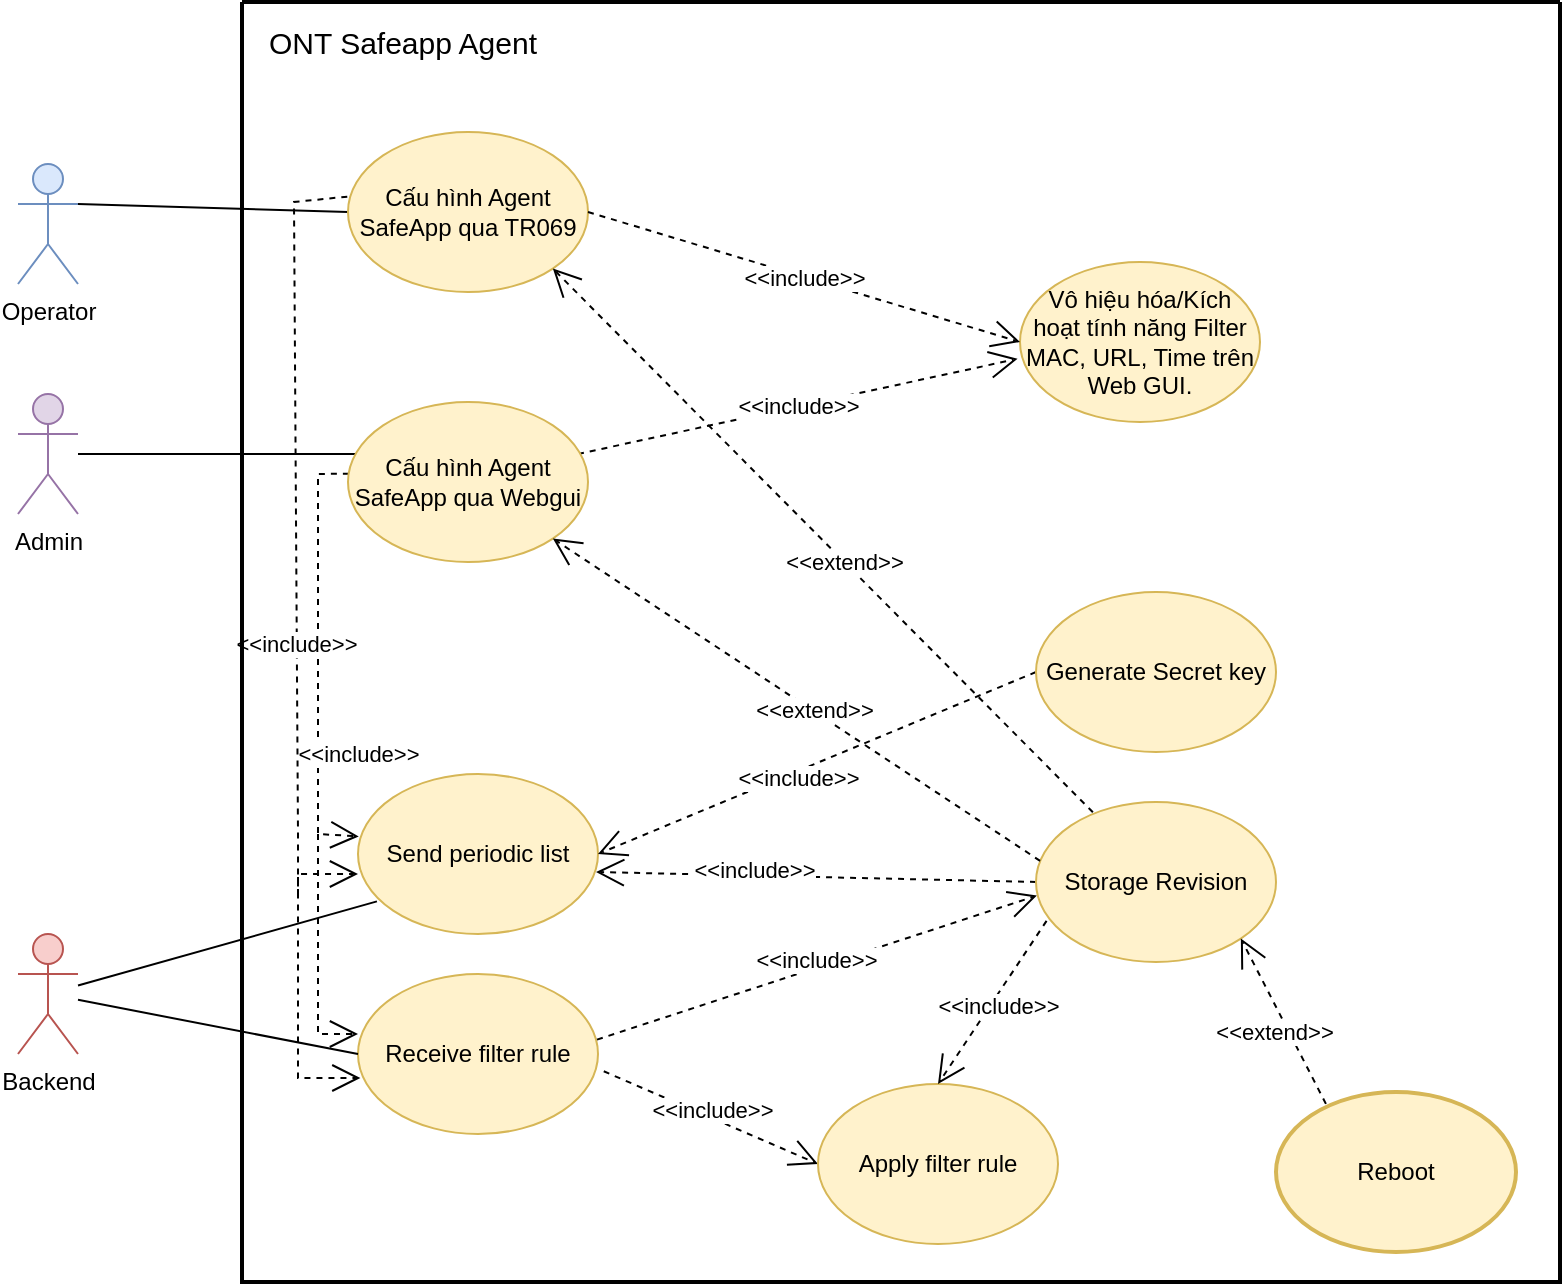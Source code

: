 <mxfile version="16.6.5" type="github">
  <diagram id="o29LmthvbuohsQ8CwmIg" name="Page-1">
    <mxGraphModel dx="1495" dy="844" grid="0" gridSize="10" guides="1" tooltips="1" connect="1" arrows="1" fold="1" page="1" pageScale="1" pageWidth="150000" pageHeight="150000" math="0" shadow="0">
      <root>
        <mxCell id="0" />
        <mxCell id="1" parent="0" />
        <mxCell id="aiUPBeyUkM5Jj70LzuEU-6" value="Send periodic list" style="ellipse;whiteSpace=wrap;html=1;fillColor=#fff2cc;strokeColor=#d6b656;" vertex="1" parent="1">
          <mxGeometry x="430" y="510" width="120" height="80" as="geometry" />
        </mxCell>
        <mxCell id="aiUPBeyUkM5Jj70LzuEU-11" value="&amp;lt;&amp;lt;include&amp;gt;&amp;gt;" style="endArrow=open;endSize=12;dashed=1;html=1;rounded=0;entryX=-0.01;entryY=0.605;entryDx=0;entryDy=0;entryPerimeter=0;" edge="1" parent="1" target="aiUPBeyUkM5Jj70LzuEU-8">
          <mxGeometry width="160" relative="1" as="geometry">
            <mxPoint x="540" y="350" as="sourcePoint" />
            <mxPoint x="733" y="275" as="targetPoint" />
          </mxGeometry>
        </mxCell>
        <mxCell id="aiUPBeyUkM5Jj70LzuEU-14" value="Operator" style="shape=umlActor;verticalLabelPosition=bottom;verticalAlign=top;html=1;fillColor=#dae8fc;strokeColor=#6c8ebf;" vertex="1" parent="1">
          <mxGeometry x="260" y="205" width="30" height="60" as="geometry" />
        </mxCell>
        <mxCell id="aiUPBeyUkM5Jj70LzuEU-15" value="Admin" style="shape=umlActor;verticalLabelPosition=bottom;verticalAlign=top;html=1;fillColor=#e1d5e7;strokeColor=#9673a6;" vertex="1" parent="1">
          <mxGeometry x="260" y="320" width="30" height="60" as="geometry" />
        </mxCell>
        <mxCell id="aiUPBeyUkM5Jj70LzuEU-16" value="&amp;lt;&amp;lt;include&amp;gt;&amp;gt;" style="endArrow=open;endSize=12;dashed=1;html=1;rounded=0;exitX=0.012;exitY=0.622;exitDx=0;exitDy=0;exitPerimeter=0;entryX=0.003;entryY=0.39;entryDx=0;entryDy=0;entryPerimeter=0;" edge="1" parent="1" target="aiUPBeyUkM5Jj70LzuEU-6">
          <mxGeometry x="0.456" y="20" width="160" relative="1" as="geometry">
            <mxPoint x="431.44" y="359.76" as="sourcePoint" />
            <mxPoint x="430" y="640" as="targetPoint" />
            <Array as="points">
              <mxPoint x="410" y="360" />
              <mxPoint x="410" y="540" />
            </Array>
            <mxPoint as="offset" />
          </mxGeometry>
        </mxCell>
        <mxCell id="aiUPBeyUkM5Jj70LzuEU-17" value="&amp;lt;&amp;lt;include&amp;gt;&amp;gt;" style="endArrow=open;endSize=12;dashed=1;html=1;rounded=0;exitX=-0.003;exitY=0.404;exitDx=0;exitDy=0;entryX=0.01;entryY=0.65;entryDx=0;entryDy=0;entryPerimeter=0;exitPerimeter=0;" edge="1" parent="1" source="aiUPBeyUkM5Jj70LzuEU-2" target="aiUPBeyUkM5Jj70LzuEU-18">
          <mxGeometry width="160" relative="1" as="geometry">
            <mxPoint x="430" y="260" as="sourcePoint" />
            <mxPoint x="380" y="620" as="targetPoint" />
            <Array as="points">
              <mxPoint x="398" y="224" />
              <mxPoint x="400" y="540.24" />
              <mxPoint x="400" y="662" />
            </Array>
          </mxGeometry>
        </mxCell>
        <mxCell id="aiUPBeyUkM5Jj70LzuEU-18" value="Receive filter rule" style="ellipse;whiteSpace=wrap;html=1;fillColor=#fff2cc;strokeColor=#d6b656;" vertex="1" parent="1">
          <mxGeometry x="430" y="610" width="120" height="80" as="geometry" />
        </mxCell>
        <mxCell id="aiUPBeyUkM5Jj70LzuEU-20" value="" style="endArrow=open;endSize=12;dashed=1;html=1;rounded=0;" edge="1" parent="1">
          <mxGeometry width="160" relative="1" as="geometry">
            <mxPoint x="410" y="540" as="sourcePoint" />
            <mxPoint x="430" y="640" as="targetPoint" />
            <Array as="points">
              <mxPoint x="410" y="640" />
            </Array>
          </mxGeometry>
        </mxCell>
        <mxCell id="aiUPBeyUkM5Jj70LzuEU-23" value="" style="endArrow=open;endSize=12;dashed=1;html=1;rounded=0;" edge="1" parent="1">
          <mxGeometry width="160" relative="1" as="geometry">
            <mxPoint x="400" y="570.48" as="sourcePoint" />
            <mxPoint x="430" y="560" as="targetPoint" />
            <Array as="points">
              <mxPoint x="400" y="570.48" />
              <mxPoint x="400" y="560" />
            </Array>
          </mxGeometry>
        </mxCell>
        <mxCell id="aiUPBeyUkM5Jj70LzuEU-29" value="&amp;lt;&amp;lt;include&amp;gt;&amp;gt;" style="endArrow=open;endSize=12;dashed=1;html=1;rounded=0;entryX=0;entryY=0.5;entryDx=0;entryDy=0;exitX=1.024;exitY=0.608;exitDx=0;exitDy=0;exitPerimeter=0;" edge="1" parent="1" source="aiUPBeyUkM5Jj70LzuEU-18" target="aiUPBeyUkM5Jj70LzuEU-27">
          <mxGeometry x="-0.021" y="4" width="160" relative="1" as="geometry">
            <mxPoint x="550" y="649.58" as="sourcePoint" />
            <mxPoint x="730.0" y="650.08" as="targetPoint" />
            <mxPoint as="offset" />
          </mxGeometry>
        </mxCell>
        <mxCell id="aiUPBeyUkM5Jj70LzuEU-31" value="&amp;lt;&amp;lt;include&amp;gt;&amp;gt;" style="endArrow=open;endSize=12;dashed=1;html=1;rounded=0;exitX=0;exitY=0.5;exitDx=0;exitDy=0;" edge="1" parent="1" source="aiUPBeyUkM5Jj70LzuEU-26">
          <mxGeometry x="0.283" y="-3" width="160" relative="1" as="geometry">
            <mxPoint x="572.88" y="678.64" as="sourcePoint" />
            <mxPoint x="549" y="559" as="targetPoint" />
            <mxPoint as="offset" />
          </mxGeometry>
        </mxCell>
        <mxCell id="aiUPBeyUkM5Jj70LzuEU-32" value="&amp;lt;&amp;lt;include&amp;gt;&amp;gt;" style="endArrow=open;endSize=12;dashed=1;html=1;rounded=0;entryX=1;entryY=0.5;entryDx=0;entryDy=0;exitX=0;exitY=0.5;exitDx=0;exitDy=0;" edge="1" parent="1" source="aiUPBeyUkM5Jj70LzuEU-25" target="aiUPBeyUkM5Jj70LzuEU-6">
          <mxGeometry x="0.101" y="3" width="160" relative="1" as="geometry">
            <mxPoint x="582.88" y="688.64" as="sourcePoint" />
            <mxPoint x="780.36" y="767.04" as="targetPoint" />
            <mxPoint as="offset" />
          </mxGeometry>
        </mxCell>
        <mxCell id="aiUPBeyUkM5Jj70LzuEU-35" value="&amp;lt;&amp;lt;include&amp;gt;&amp;gt;" style="endArrow=open;endSize=12;dashed=1;html=1;rounded=0;exitX=0.996;exitY=0.41;exitDx=0;exitDy=0;exitPerimeter=0;entryX=0.004;entryY=0.585;entryDx=0;entryDy=0;entryPerimeter=0;" edge="1" parent="1" source="aiUPBeyUkM5Jj70LzuEU-18" target="aiUPBeyUkM5Jj70LzuEU-26">
          <mxGeometry x="0.001" y="4" width="160" relative="1" as="geometry">
            <mxPoint x="557.84" y="744.48" as="sourcePoint" />
            <mxPoint x="750" y="650" as="targetPoint" />
            <mxPoint as="offset" />
          </mxGeometry>
        </mxCell>
        <mxCell id="aiUPBeyUkM5Jj70LzuEU-36" value="Backend" style="shape=umlActor;verticalLabelPosition=bottom;verticalAlign=top;html=1;fillColor=#f8cecc;strokeColor=#b85450;" vertex="1" parent="1">
          <mxGeometry x="260" y="590" width="30" height="60" as="geometry" />
        </mxCell>
        <mxCell id="aiUPBeyUkM5Jj70LzuEU-37" value="" style="endArrow=none;html=1;rounded=0;entryX=0.079;entryY=0.796;entryDx=0;entryDy=0;entryPerimeter=0;" edge="1" parent="1" source="aiUPBeyUkM5Jj70LzuEU-36" target="aiUPBeyUkM5Jj70LzuEU-6">
          <mxGeometry width="50" height="50" relative="1" as="geometry">
            <mxPoint x="300" y="630" as="sourcePoint" />
            <mxPoint x="360" y="590" as="targetPoint" />
          </mxGeometry>
        </mxCell>
        <mxCell id="aiUPBeyUkM5Jj70LzuEU-38" value="" style="endArrow=none;html=1;rounded=0;entryX=0;entryY=0.5;entryDx=0;entryDy=0;" edge="1" parent="1" source="aiUPBeyUkM5Jj70LzuEU-36" target="aiUPBeyUkM5Jj70LzuEU-18">
          <mxGeometry width="50" height="50" relative="1" as="geometry">
            <mxPoint x="300" y="640" as="sourcePoint" />
            <mxPoint x="449.48" y="583.68" as="targetPoint" />
          </mxGeometry>
        </mxCell>
        <mxCell id="aiUPBeyUkM5Jj70LzuEU-40" value="" style="endArrow=none;html=1;rounded=0;entryX=0;entryY=0.5;entryDx=0;entryDy=0;" edge="1" parent="1" source="aiUPBeyUkM5Jj70LzuEU-15">
          <mxGeometry width="50" height="50" relative="1" as="geometry">
            <mxPoint x="300" y="390" as="sourcePoint" />
            <mxPoint x="430" y="350" as="targetPoint" />
          </mxGeometry>
        </mxCell>
        <mxCell id="aiUPBeyUkM5Jj70LzuEU-42" value="" style="endArrow=none;html=1;rounded=0;entryX=0;entryY=0.5;entryDx=0;entryDy=0;exitX=1;exitY=0.333;exitDx=0;exitDy=0;exitPerimeter=0;" edge="1" parent="1" source="aiUPBeyUkM5Jj70LzuEU-14" target="aiUPBeyUkM5Jj70LzuEU-2">
          <mxGeometry width="50" height="50" relative="1" as="geometry">
            <mxPoint x="300" y="190" as="sourcePoint" />
            <mxPoint x="440.0" y="360" as="targetPoint" />
          </mxGeometry>
        </mxCell>
        <mxCell id="aiUPBeyUkM5Jj70LzuEU-44" value="" style="swimlane;startSize=0;strokeWidth=2;" vertex="1" parent="1">
          <mxGeometry x="372" y="124" width="659" height="640" as="geometry" />
        </mxCell>
        <mxCell id="aiUPBeyUkM5Jj70LzuEU-47" value="ONT Safeapp Agent" style="text;html=1;align=center;verticalAlign=middle;resizable=0;points=[];autosize=1;strokeColor=none;fillColor=none;fontSize=15;" vertex="1" parent="aiUPBeyUkM5Jj70LzuEU-44">
          <mxGeometry x="5" y="10" width="150" height="20" as="geometry" />
        </mxCell>
        <mxCell id="aiUPBeyUkM5Jj70LzuEU-25" value="Generate Secret key" style="ellipse;whiteSpace=wrap;html=1;fillColor=#fff2cc;strokeColor=#d6b656;" vertex="1" parent="aiUPBeyUkM5Jj70LzuEU-44">
          <mxGeometry x="397" y="295" width="120" height="80" as="geometry" />
        </mxCell>
        <mxCell id="aiUPBeyUkM5Jj70LzuEU-26" value="Storage Revision" style="ellipse;whiteSpace=wrap;html=1;fillColor=#fff2cc;strokeColor=#d6b656;" vertex="1" parent="aiUPBeyUkM5Jj70LzuEU-44">
          <mxGeometry x="397" y="400" width="120" height="80" as="geometry" />
        </mxCell>
        <mxCell id="aiUPBeyUkM5Jj70LzuEU-27" value="Apply filter rule" style="ellipse;whiteSpace=wrap;html=1;fillColor=#fff2cc;strokeColor=#d6b656;" vertex="1" parent="aiUPBeyUkM5Jj70LzuEU-44">
          <mxGeometry x="288" y="541" width="120" height="80" as="geometry" />
        </mxCell>
        <mxCell id="aiUPBeyUkM5Jj70LzuEU-2" value="Cấu hình Agent SafeApp qua TR069" style="ellipse;whiteSpace=wrap;html=1;fillColor=#fff2cc;strokeColor=#d6b656;" vertex="1" parent="aiUPBeyUkM5Jj70LzuEU-44">
          <mxGeometry x="53" y="65" width="120" height="80" as="geometry" />
        </mxCell>
        <mxCell id="aiUPBeyUkM5Jj70LzuEU-51" value="Cấu hình Agent SafeApp qua Webgui" style="ellipse;whiteSpace=wrap;html=1;fillColor=#fff2cc;strokeColor=#d6b656;" vertex="1" parent="aiUPBeyUkM5Jj70LzuEU-44">
          <mxGeometry x="53" y="200" width="120" height="80" as="geometry" />
        </mxCell>
        <mxCell id="aiUPBeyUkM5Jj70LzuEU-8" value="Vô hiệu hóa/Kích hoạt tính năng Filter MAC, URL, Time trên Web GUI." style="ellipse;whiteSpace=wrap;html=1;fillColor=#fff2cc;strokeColor=#d6b656;" vertex="1" parent="aiUPBeyUkM5Jj70LzuEU-44">
          <mxGeometry x="389" y="130" width="120" height="80" as="geometry" />
        </mxCell>
        <mxCell id="aiUPBeyUkM5Jj70LzuEU-53" value="&amp;lt;&amp;lt;include&amp;gt;&amp;gt;" style="endArrow=open;endSize=12;dashed=1;html=1;rounded=0;exitX=1;exitY=0.5;exitDx=0;exitDy=0;entryX=0;entryY=0.5;entryDx=0;entryDy=0;" edge="1" parent="aiUPBeyUkM5Jj70LzuEU-44" source="aiUPBeyUkM5Jj70LzuEU-2" target="aiUPBeyUkM5Jj70LzuEU-8">
          <mxGeometry width="160" relative="1" as="geometry">
            <mxPoint x="187" y="294" as="sourcePoint" />
            <mxPoint x="370" y="219" as="targetPoint" />
          </mxGeometry>
        </mxCell>
        <mxCell id="aiUPBeyUkM5Jj70LzuEU-33" value="&amp;lt;&amp;lt;extend&amp;gt;&amp;gt;" style="endArrow=open;endSize=12;dashed=1;html=1;rounded=0;exitX=0.017;exitY=0.368;exitDx=0;exitDy=0;entryX=1;entryY=1;entryDx=0;entryDy=0;exitPerimeter=0;" edge="1" parent="aiUPBeyUkM5Jj70LzuEU-44" source="aiUPBeyUkM5Jj70LzuEU-26" target="aiUPBeyUkM5Jj70LzuEU-51">
          <mxGeometry x="-0.07" y="-1" width="160" relative="1" as="geometry">
            <mxPoint x="177" y="284" as="sourcePoint" />
            <mxPoint x="397" y="384" as="targetPoint" />
            <mxPoint as="offset" />
          </mxGeometry>
        </mxCell>
        <mxCell id="aiUPBeyUkM5Jj70LzuEU-54" value="&amp;lt;&amp;lt;include&amp;gt;&amp;gt;" style="endArrow=open;endSize=12;dashed=1;html=1;rounded=0;exitX=0.044;exitY=0.743;exitDx=0;exitDy=0;entryX=0.5;entryY=0;entryDx=0;entryDy=0;exitPerimeter=0;" edge="1" parent="aiUPBeyUkM5Jj70LzuEU-44" source="aiUPBeyUkM5Jj70LzuEU-26" target="aiUPBeyUkM5Jj70LzuEU-27">
          <mxGeometry x="0.001" y="4" width="160" relative="1" as="geometry">
            <mxPoint x="186.52" y="532.8" as="sourcePoint" />
            <mxPoint x="407.48" y="456.8" as="targetPoint" />
            <mxPoint as="offset" />
          </mxGeometry>
        </mxCell>
        <mxCell id="aiUPBeyUkM5Jj70LzuEU-56" value="Reboot" style="ellipse;whiteSpace=wrap;html=1;fontFamily=Helvetica;fontSize=12;startSize=0;strokeColor=#d6b656;strokeWidth=2;fillColor=#fff2cc;" vertex="1" parent="aiUPBeyUkM5Jj70LzuEU-44">
          <mxGeometry x="517" y="545" width="120" height="80" as="geometry" />
        </mxCell>
        <mxCell id="aiUPBeyUkM5Jj70LzuEU-57" value="&amp;lt;&amp;lt;extend&amp;gt;&amp;gt;" style="endArrow=open;endSize=12;dashed=1;html=1;rounded=0;exitX=0.208;exitY=0.074;exitDx=0;exitDy=0;entryX=1;entryY=1;entryDx=0;entryDy=0;exitPerimeter=0;" edge="1" parent="aiUPBeyUkM5Jj70LzuEU-44" source="aiUPBeyUkM5Jj70LzuEU-56" target="aiUPBeyUkM5Jj70LzuEU-26">
          <mxGeometry x="-0.05" y="7" width="160" relative="1" as="geometry">
            <mxPoint x="467" y="490.0" as="sourcePoint" />
            <mxPoint x="467" y="560.0" as="targetPoint" />
            <mxPoint as="offset" />
          </mxGeometry>
        </mxCell>
        <mxCell id="aiUPBeyUkM5Jj70LzuEU-60" value="&amp;lt;&amp;lt;extend&amp;gt;&amp;gt;" style="endArrow=open;endSize=12;dashed=1;html=1;rounded=0;exitX=0.237;exitY=0.064;exitDx=0;exitDy=0;entryX=1;entryY=1;entryDx=0;entryDy=0;exitPerimeter=0;" edge="1" parent="aiUPBeyUkM5Jj70LzuEU-44" source="aiUPBeyUkM5Jj70LzuEU-26" target="aiUPBeyUkM5Jj70LzuEU-2">
          <mxGeometry x="-0.082" width="160" relative="1" as="geometry">
            <mxPoint x="409.04" y="439.44" as="sourcePoint" />
            <mxPoint x="165.426" y="278.284" as="targetPoint" />
            <mxPoint as="offset" />
          </mxGeometry>
        </mxCell>
      </root>
    </mxGraphModel>
  </diagram>
</mxfile>
